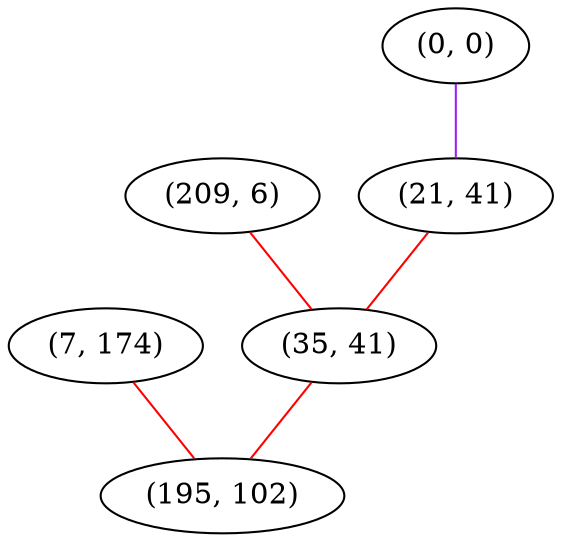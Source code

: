 graph "" {
"(7, 174)";
"(0, 0)";
"(209, 6)";
"(21, 41)";
"(35, 41)";
"(195, 102)";
"(7, 174)" -- "(195, 102)"  [color=red, key=0, weight=1];
"(0, 0)" -- "(21, 41)"  [color=purple, key=0, weight=4];
"(209, 6)" -- "(35, 41)"  [color=red, key=0, weight=1];
"(21, 41)" -- "(35, 41)"  [color=red, key=0, weight=1];
"(35, 41)" -- "(195, 102)"  [color=red, key=0, weight=1];
}

